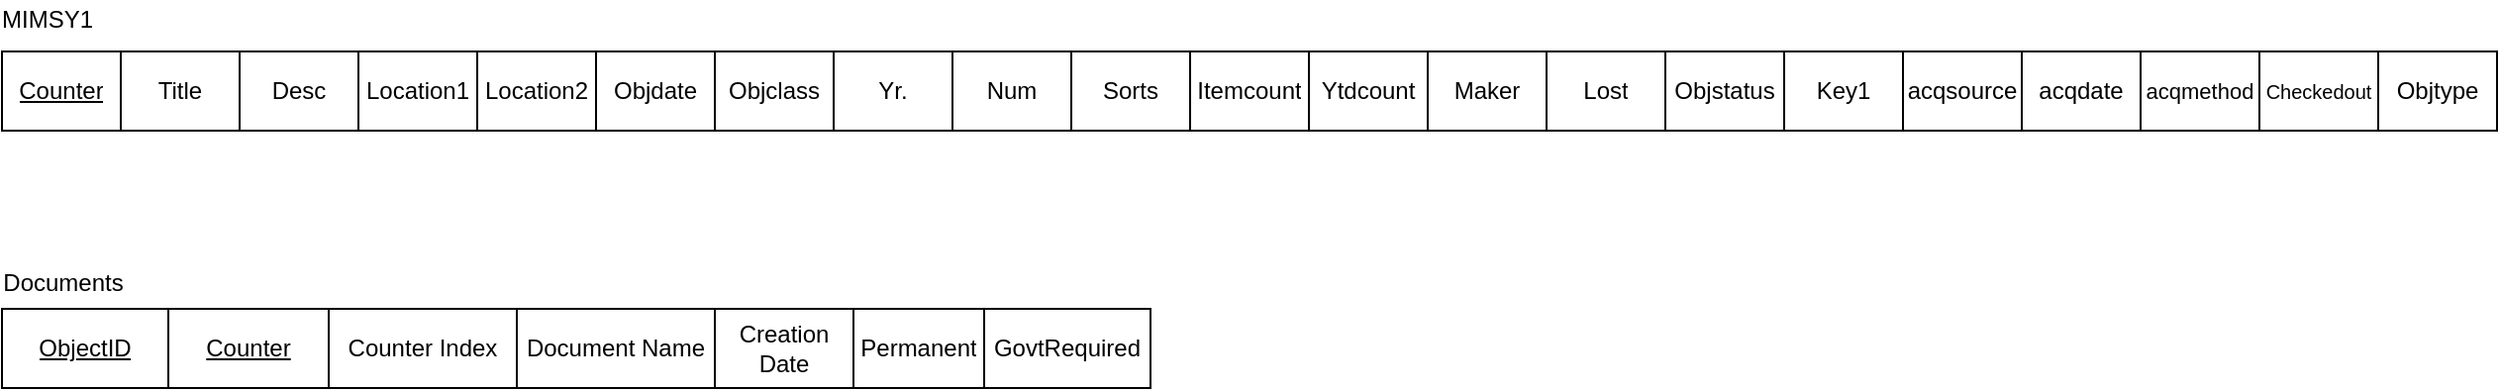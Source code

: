 <mxfile version="13.6.2" type="device"><diagram id="uSHrThve_oFjsYtBqtii" name="Page-1"><mxGraphModel dx="992" dy="731" grid="1" gridSize="10" guides="1" tooltips="1" connect="1" arrows="1" fold="1" page="1" pageScale="1" pageWidth="850" pageHeight="1100" math="0" shadow="0"><root><mxCell id="0"/><mxCell id="1" parent="0"/><mxCell id="T2MohehhKKRZhCcJai8c-54" value="MIMSY1" style="text;html=1;strokeColor=none;fillColor=none;align=center;verticalAlign=middle;whiteSpace=wrap;rounded=0;" vertex="1" parent="1"><mxGeometry x="13" y="24" width="40" height="20" as="geometry"/></mxCell><mxCell id="T2MohehhKKRZhCcJai8c-58" value="" style="shape=table;html=1;whiteSpace=wrap;startSize=0;container=1;collapsible=0;childLayout=tableLayout;" vertex="1" parent="1"><mxGeometry x="10" y="50" width="1200" height="40" as="geometry"/></mxCell><mxCell id="T2MohehhKKRZhCcJai8c-59" value="" style="shape=partialRectangle;html=1;whiteSpace=wrap;collapsible=0;dropTarget=0;pointerEvents=0;fillColor=none;top=0;left=0;bottom=0;right=0;points=[[0,0.5],[1,0.5]];portConstraint=eastwest;" vertex="1" parent="T2MohehhKKRZhCcJai8c-58"><mxGeometry width="1200" height="40" as="geometry"/></mxCell><mxCell id="T2MohehhKKRZhCcJai8c-60" value="&lt;u&gt;Counter&lt;/u&gt;" style="shape=partialRectangle;html=1;whiteSpace=wrap;connectable=0;overflow=hidden;fillColor=none;top=0;left=0;bottom=0;right=0;" vertex="1" parent="T2MohehhKKRZhCcJai8c-59"><mxGeometry width="60" height="40" as="geometry"/></mxCell><mxCell id="T2MohehhKKRZhCcJai8c-61" value="Title" style="shape=partialRectangle;html=1;whiteSpace=wrap;connectable=0;overflow=hidden;fillColor=none;top=0;left=0;bottom=0;right=0;" vertex="1" parent="T2MohehhKKRZhCcJai8c-59"><mxGeometry x="60" width="60" height="40" as="geometry"/></mxCell><mxCell id="T2MohehhKKRZhCcJai8c-62" value="Desc" style="shape=partialRectangle;html=1;whiteSpace=wrap;connectable=0;overflow=hidden;fillColor=none;top=0;left=0;bottom=0;right=0;" vertex="1" parent="T2MohehhKKRZhCcJai8c-59"><mxGeometry x="120" width="60" height="40" as="geometry"/></mxCell><mxCell id="T2MohehhKKRZhCcJai8c-63" value="Location1" style="shape=partialRectangle;html=1;whiteSpace=wrap;connectable=0;overflow=hidden;fillColor=none;top=0;left=0;bottom=0;right=0;" vertex="1" parent="T2MohehhKKRZhCcJai8c-59"><mxGeometry x="180" width="60" height="40" as="geometry"/></mxCell><mxCell id="T2MohehhKKRZhCcJai8c-64" value="Location2" style="shape=partialRectangle;html=1;whiteSpace=wrap;connectable=0;overflow=hidden;fillColor=none;top=0;left=0;bottom=0;right=0;" vertex="1" parent="T2MohehhKKRZhCcJai8c-59"><mxGeometry x="240" width="60" height="40" as="geometry"/></mxCell><mxCell id="T2MohehhKKRZhCcJai8c-65" value="Objdate" style="shape=partialRectangle;html=1;whiteSpace=wrap;connectable=0;overflow=hidden;fillColor=none;top=0;left=0;bottom=0;right=0;" vertex="1" parent="T2MohehhKKRZhCcJai8c-59"><mxGeometry x="300" width="60" height="40" as="geometry"/></mxCell><mxCell id="T2MohehhKKRZhCcJai8c-66" value="Objclass" style="shape=partialRectangle;html=1;whiteSpace=wrap;connectable=0;overflow=hidden;fillColor=none;top=0;left=0;bottom=0;right=0;" vertex="1" parent="T2MohehhKKRZhCcJai8c-59"><mxGeometry x="360" width="60" height="40" as="geometry"/></mxCell><mxCell id="T2MohehhKKRZhCcJai8c-67" value="Yr." style="shape=partialRectangle;html=1;whiteSpace=wrap;connectable=0;overflow=hidden;fillColor=none;top=0;left=0;bottom=0;right=0;" vertex="1" parent="T2MohehhKKRZhCcJai8c-59"><mxGeometry x="420" width="60" height="40" as="geometry"/></mxCell><mxCell id="T2MohehhKKRZhCcJai8c-68" value="Num" style="shape=partialRectangle;html=1;whiteSpace=wrap;connectable=0;overflow=hidden;fillColor=none;top=0;left=0;bottom=0;right=0;" vertex="1" parent="T2MohehhKKRZhCcJai8c-59"><mxGeometry x="480" width="60" height="40" as="geometry"/></mxCell><mxCell id="T2MohehhKKRZhCcJai8c-69" value="Sorts" style="shape=partialRectangle;html=1;whiteSpace=wrap;connectable=0;overflow=hidden;fillColor=none;top=0;left=0;bottom=0;right=0;" vertex="1" parent="T2MohehhKKRZhCcJai8c-59"><mxGeometry x="540" width="60" height="40" as="geometry"/></mxCell><mxCell id="T2MohehhKKRZhCcJai8c-70" value="Itemcount" style="shape=partialRectangle;html=1;whiteSpace=wrap;connectable=0;overflow=hidden;fillColor=none;top=0;left=0;bottom=0;right=0;" vertex="1" parent="T2MohehhKKRZhCcJai8c-59"><mxGeometry x="600" width="60" height="40" as="geometry"/></mxCell><mxCell id="T2MohehhKKRZhCcJai8c-71" value="Ytdcount" style="shape=partialRectangle;html=1;whiteSpace=wrap;connectable=0;overflow=hidden;fillColor=none;top=0;left=0;bottom=0;right=0;" vertex="1" parent="T2MohehhKKRZhCcJai8c-59"><mxGeometry x="660" width="60" height="40" as="geometry"/></mxCell><mxCell id="T2MohehhKKRZhCcJai8c-72" value="Maker" style="shape=partialRectangle;html=1;whiteSpace=wrap;connectable=0;overflow=hidden;fillColor=none;top=0;left=0;bottom=0;right=0;" vertex="1" parent="T2MohehhKKRZhCcJai8c-59"><mxGeometry x="720" width="60" height="40" as="geometry"/></mxCell><mxCell id="T2MohehhKKRZhCcJai8c-73" value="Lost" style="shape=partialRectangle;html=1;whiteSpace=wrap;connectable=0;overflow=hidden;fillColor=none;top=0;left=0;bottom=0;right=0;" vertex="1" parent="T2MohehhKKRZhCcJai8c-59"><mxGeometry x="780" width="60" height="40" as="geometry"/></mxCell><mxCell id="T2MohehhKKRZhCcJai8c-74" value="Objstatus" style="shape=partialRectangle;html=1;whiteSpace=wrap;connectable=0;overflow=hidden;fillColor=none;top=0;left=0;bottom=0;right=0;" vertex="1" parent="T2MohehhKKRZhCcJai8c-59"><mxGeometry x="840" width="60" height="40" as="geometry"/></mxCell><mxCell id="T2MohehhKKRZhCcJai8c-75" value="Key1" style="shape=partialRectangle;html=1;whiteSpace=wrap;connectable=0;overflow=hidden;fillColor=none;top=0;left=0;bottom=0;right=0;" vertex="1" parent="T2MohehhKKRZhCcJai8c-59"><mxGeometry x="900" width="60" height="40" as="geometry"/></mxCell><mxCell id="T2MohehhKKRZhCcJai8c-76" value="acqsource" style="shape=partialRectangle;html=1;whiteSpace=wrap;connectable=0;overflow=hidden;fillColor=none;top=0;left=0;bottom=0;right=0;" vertex="1" parent="T2MohehhKKRZhCcJai8c-59"><mxGeometry x="960" width="60" height="40" as="geometry"/></mxCell><mxCell id="T2MohehhKKRZhCcJai8c-77" value="acqdate" style="shape=partialRectangle;html=1;whiteSpace=wrap;connectable=0;overflow=hidden;fillColor=none;top=0;left=0;bottom=0;right=0;" vertex="1" parent="T2MohehhKKRZhCcJai8c-59"><mxGeometry x="1020" width="60" height="40" as="geometry"/></mxCell><mxCell id="T2MohehhKKRZhCcJai8c-78" value="&lt;font style=&quot;font-size: 11px&quot;&gt;acqmethod&lt;/font&gt;" style="shape=partialRectangle;html=1;whiteSpace=wrap;connectable=0;overflow=hidden;fillColor=none;top=0;left=0;bottom=0;right=0;" vertex="1" parent="T2MohehhKKRZhCcJai8c-59"><mxGeometry x="1080" width="60" height="40" as="geometry"/></mxCell><mxCell id="T2MohehhKKRZhCcJai8c-79" value="&lt;font style=&quot;font-size: 10px&quot;&gt;Checkedout&lt;/font&gt;" style="shape=partialRectangle;html=1;whiteSpace=wrap;connectable=0;overflow=hidden;fillColor=none;top=0;left=0;bottom=0;right=0;" vertex="1" parent="T2MohehhKKRZhCcJai8c-59"><mxGeometry x="1140" width="60" height="40" as="geometry"/></mxCell><mxCell id="T2MohehhKKRZhCcJai8c-80" value="" style="shape=table;html=1;whiteSpace=wrap;startSize=0;container=1;collapsible=0;childLayout=tableLayout;" vertex="1" parent="1"><mxGeometry x="1210" y="50" width="60" height="40" as="geometry"/></mxCell><mxCell id="T2MohehhKKRZhCcJai8c-81" value="" style="shape=partialRectangle;html=1;whiteSpace=wrap;collapsible=0;dropTarget=0;pointerEvents=0;fillColor=none;top=0;left=0;bottom=0;right=0;points=[[0,0.5],[1,0.5]];portConstraint=eastwest;" vertex="1" parent="T2MohehhKKRZhCcJai8c-80"><mxGeometry width="60" height="40" as="geometry"/></mxCell><mxCell id="T2MohehhKKRZhCcJai8c-82" value="Objtype" style="shape=partialRectangle;html=1;whiteSpace=wrap;connectable=0;overflow=hidden;fillColor=none;top=0;left=0;bottom=0;right=0;" vertex="1" parent="T2MohehhKKRZhCcJai8c-81"><mxGeometry width="60" height="40" as="geometry"/></mxCell><mxCell id="T2MohehhKKRZhCcJai8c-84" value="" style="shape=table;html=1;whiteSpace=wrap;startSize=0;container=1;collapsible=0;childLayout=tableLayout;" vertex="1" parent="1"><mxGeometry x="10" y="180" width="580" height="40" as="geometry"/></mxCell><mxCell id="T2MohehhKKRZhCcJai8c-85" value="" style="shape=partialRectangle;html=1;whiteSpace=wrap;collapsible=0;dropTarget=0;pointerEvents=0;fillColor=none;top=0;left=0;bottom=0;right=0;points=[[0,0.5],[1,0.5]];portConstraint=eastwest;" vertex="1" parent="T2MohehhKKRZhCcJai8c-84"><mxGeometry width="580" height="40" as="geometry"/></mxCell><mxCell id="T2MohehhKKRZhCcJai8c-86" value="ObjectID" style="shape=partialRectangle;html=1;whiteSpace=wrap;connectable=0;overflow=hidden;fillColor=none;top=0;left=0;bottom=0;right=0;fontStyle=4" vertex="1" parent="T2MohehhKKRZhCcJai8c-85"><mxGeometry width="84" height="40" as="geometry"/></mxCell><mxCell id="T2MohehhKKRZhCcJai8c-87" value="Counter" style="shape=partialRectangle;html=1;whiteSpace=wrap;connectable=0;overflow=hidden;fillColor=none;top=0;left=0;bottom=0;right=0;fontStyle=4" vertex="1" parent="T2MohehhKKRZhCcJai8c-85"><mxGeometry x="84" width="81" height="40" as="geometry"/></mxCell><mxCell id="T2MohehhKKRZhCcJai8c-88" value="Counter Index" style="shape=partialRectangle;html=1;whiteSpace=wrap;connectable=0;overflow=hidden;fillColor=none;top=0;left=0;bottom=0;right=0;" vertex="1" parent="T2MohehhKKRZhCcJai8c-85"><mxGeometry x="165" width="95" height="40" as="geometry"/></mxCell><mxCell id="T2MohehhKKRZhCcJai8c-89" value="Document Name" style="shape=partialRectangle;html=1;whiteSpace=wrap;connectable=0;overflow=hidden;fillColor=none;top=0;left=0;bottom=0;right=0;" vertex="1" parent="T2MohehhKKRZhCcJai8c-85"><mxGeometry x="260" width="100" height="40" as="geometry"/></mxCell><mxCell id="T2MohehhKKRZhCcJai8c-90" value="Creation Date" style="shape=partialRectangle;html=1;whiteSpace=wrap;connectable=0;overflow=hidden;fillColor=none;top=0;left=0;bottom=0;right=0;" vertex="1" parent="T2MohehhKKRZhCcJai8c-85"><mxGeometry x="360" width="70" height="40" as="geometry"/></mxCell><mxCell id="T2MohehhKKRZhCcJai8c-91" value="Permanent" style="shape=partialRectangle;html=1;whiteSpace=wrap;connectable=0;overflow=hidden;fillColor=none;top=0;left=0;bottom=0;right=0;" vertex="1" parent="T2MohehhKKRZhCcJai8c-85"><mxGeometry x="430" width="66" height="40" as="geometry"/></mxCell><mxCell id="T2MohehhKKRZhCcJai8c-92" value="GovtRequired" style="shape=partialRectangle;html=1;whiteSpace=wrap;connectable=0;overflow=hidden;fillColor=none;top=0;left=0;bottom=0;right=0;" vertex="1" parent="T2MohehhKKRZhCcJai8c-85"><mxGeometry x="496" width="84" height="40" as="geometry"/></mxCell><mxCell id="T2MohehhKKRZhCcJai8c-93" value="Documents" style="text;html=1;strokeColor=none;fillColor=none;align=center;verticalAlign=middle;whiteSpace=wrap;rounded=0;" vertex="1" parent="1"><mxGeometry x="21" y="157" width="40" height="20" as="geometry"/></mxCell></root></mxGraphModel></diagram></mxfile>